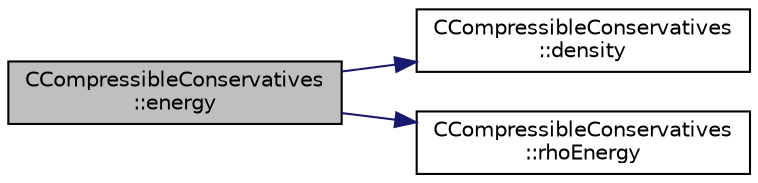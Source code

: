 digraph "CCompressibleConservatives::energy"
{
 // LATEX_PDF_SIZE
  edge [fontname="Helvetica",fontsize="10",labelfontname="Helvetica",labelfontsize="10"];
  node [fontname="Helvetica",fontsize="10",shape=record];
  rankdir="LR";
  Node1 [label="CCompressibleConservatives\l::energy",height=0.2,width=0.4,color="black", fillcolor="grey75", style="filled", fontcolor="black",tooltip=" "];
  Node1 -> Node2 [color="midnightblue",fontsize="10",style="solid",fontname="Helvetica"];
  Node2 [label="CCompressibleConservatives\l::density",height=0.2,width=0.4,color="black", fillcolor="white", style="filled",URL="$structCCompressibleConservatives.html#adb1ca04f1a121e080be02d23eac6f772",tooltip=" "];
  Node1 -> Node3 [color="midnightblue",fontsize="10",style="solid",fontname="Helvetica"];
  Node3 [label="CCompressibleConservatives\l::rhoEnergy",height=0.2,width=0.4,color="black", fillcolor="white", style="filled",URL="$structCCompressibleConservatives.html#a91cb8cb964336e833dbf13d1666ae80c",tooltip=" "];
}

